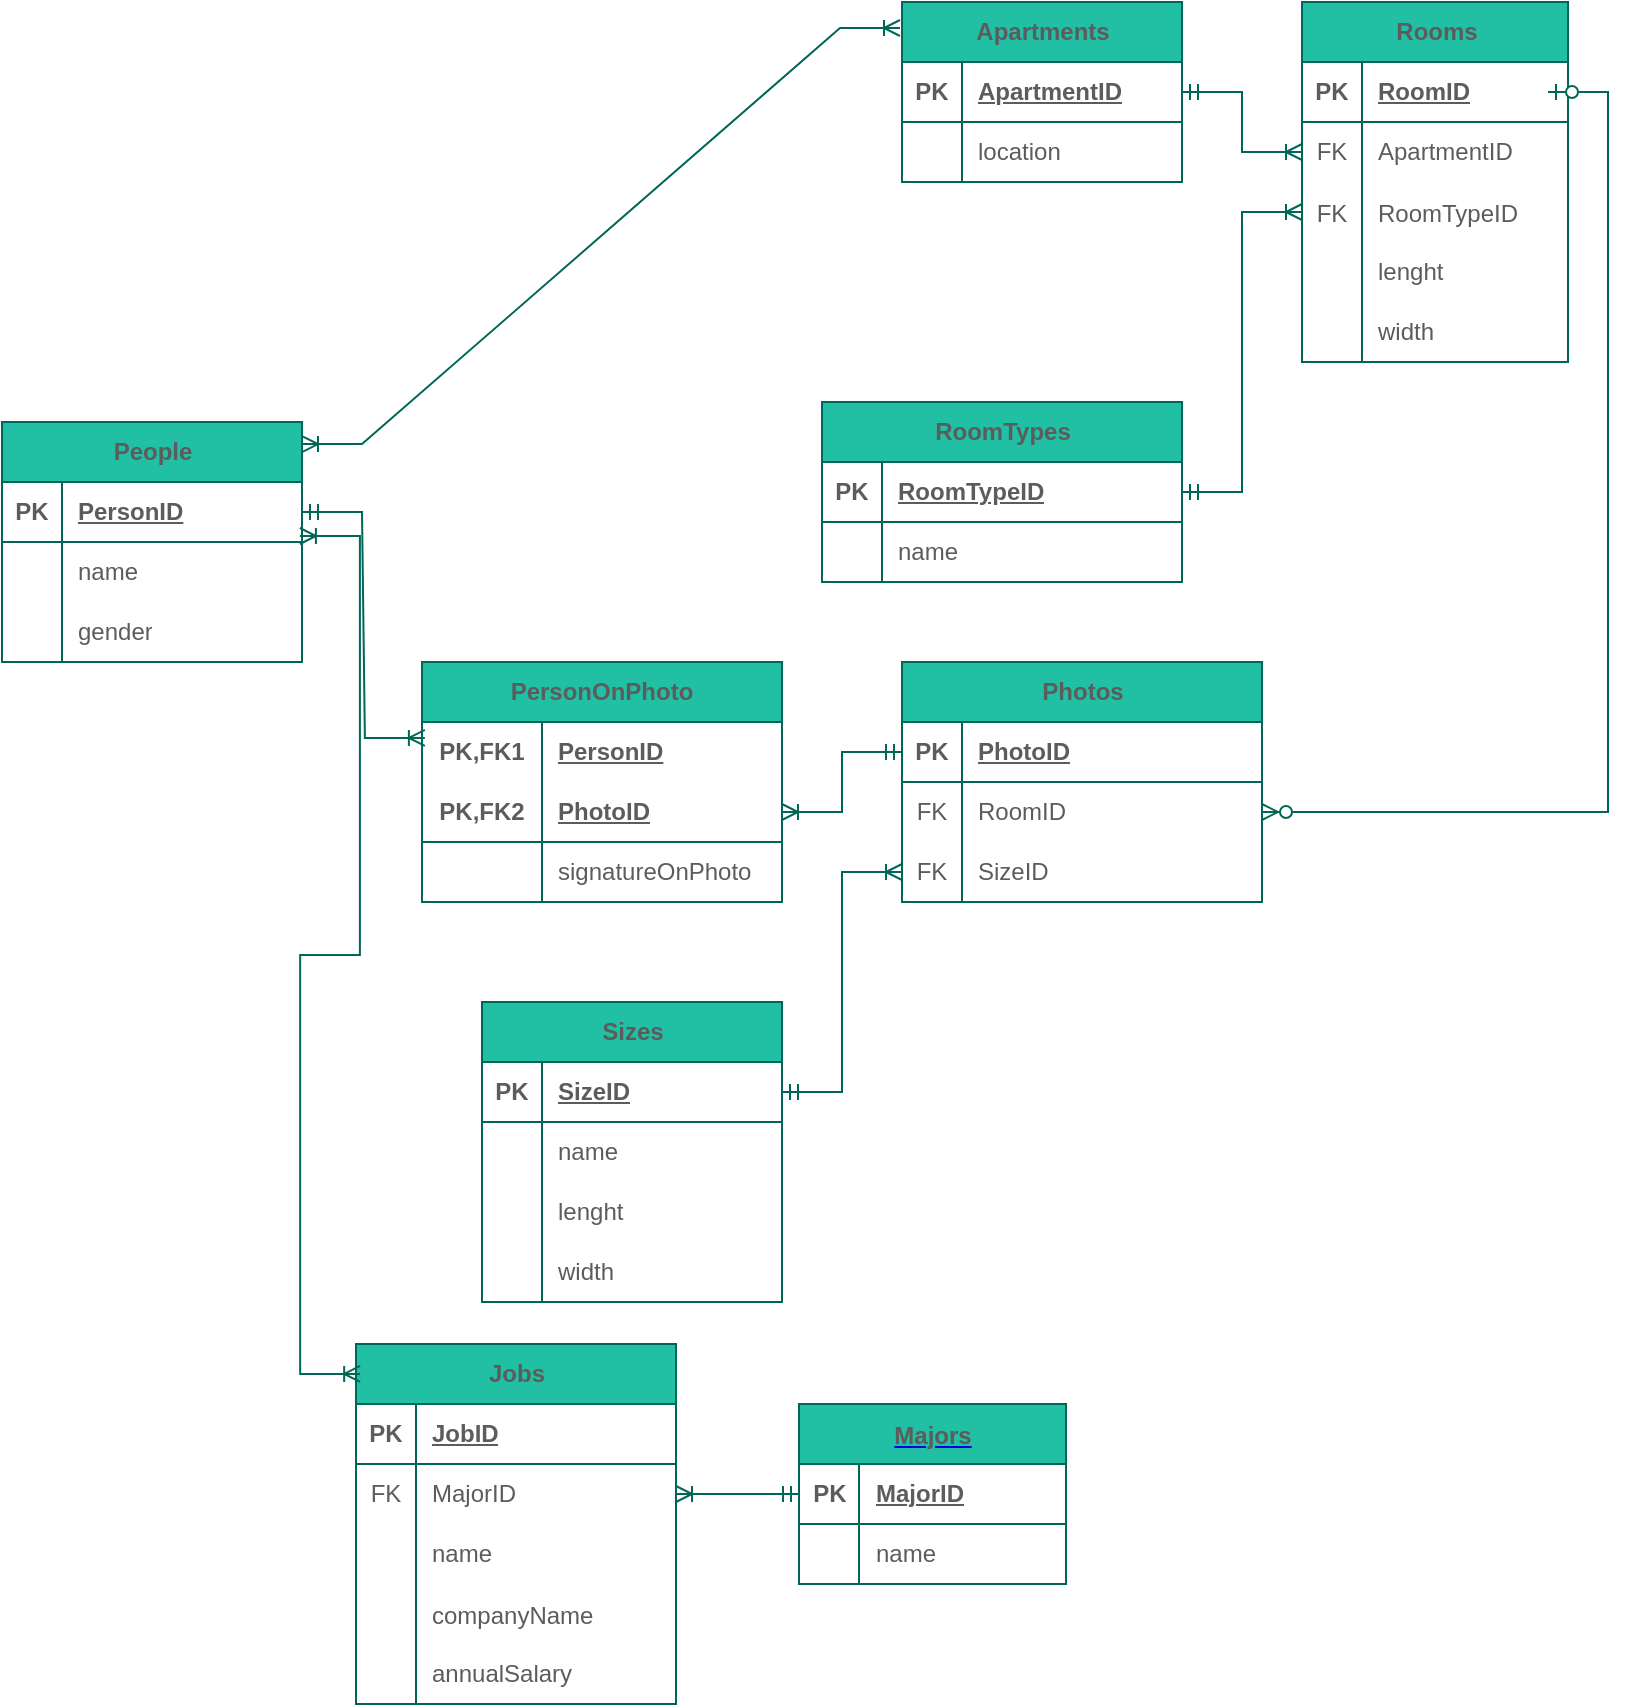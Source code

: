 <mxfile version="21.6.8" type="device">
  <diagram id="R2lEEEUBdFMjLlhIrx00" name="Page-1">
    <mxGraphModel dx="888" dy="674" grid="0" gridSize="10" guides="1" tooltips="1" connect="1" arrows="1" fold="1" page="1" pageScale="1" pageWidth="827" pageHeight="1169" background="#ffffff" math="0" shadow="0" extFonts="Permanent Marker^https://fonts.googleapis.com/css?family=Permanent+Marker">
      <root>
        <mxCell id="0" />
        <mxCell id="1" parent="0" />
        <mxCell id="IW0DUA3z3qg6i7uyiNPP-1" value="People" style="shape=table;startSize=30;container=1;collapsible=1;childLayout=tableLayout;fixedRows=1;rowLines=0;fontStyle=1;align=center;resizeLast=1;html=1;labelBackgroundColor=none;fillColor=#21C0A5;strokeColor=#006658;fontColor=#5C5C5C;" parent="1" vertex="1">
          <mxGeometry x="10" y="220" width="150" height="120" as="geometry" />
        </mxCell>
        <mxCell id="IW0DUA3z3qg6i7uyiNPP-2" value="" style="shape=tableRow;horizontal=0;startSize=0;swimlaneHead=0;swimlaneBody=0;fillColor=none;collapsible=0;dropTarget=0;points=[[0,0.5],[1,0.5]];portConstraint=eastwest;top=0;left=0;right=0;bottom=1;labelBackgroundColor=none;strokeColor=#006658;fontColor=#5C5C5C;" parent="IW0DUA3z3qg6i7uyiNPP-1" vertex="1">
          <mxGeometry y="30" width="150" height="30" as="geometry" />
        </mxCell>
        <mxCell id="IW0DUA3z3qg6i7uyiNPP-3" value="PK" style="shape=partialRectangle;connectable=0;fillColor=none;top=0;left=0;bottom=0;right=0;fontStyle=1;overflow=hidden;whiteSpace=wrap;html=1;labelBackgroundColor=none;strokeColor=#006658;fontColor=#5C5C5C;" parent="IW0DUA3z3qg6i7uyiNPP-2" vertex="1">
          <mxGeometry width="30" height="30" as="geometry">
            <mxRectangle width="30" height="30" as="alternateBounds" />
          </mxGeometry>
        </mxCell>
        <mxCell id="IW0DUA3z3qg6i7uyiNPP-4" value="PersonID" style="shape=partialRectangle;connectable=0;fillColor=none;top=0;left=0;bottom=0;right=0;align=left;spacingLeft=6;fontStyle=5;overflow=hidden;whiteSpace=wrap;html=1;labelBackgroundColor=none;strokeColor=#006658;fontColor=#5C5C5C;" parent="IW0DUA3z3qg6i7uyiNPP-2" vertex="1">
          <mxGeometry x="30" width="120" height="30" as="geometry">
            <mxRectangle width="120" height="30" as="alternateBounds" />
          </mxGeometry>
        </mxCell>
        <mxCell id="IW0DUA3z3qg6i7uyiNPP-5" value="" style="shape=tableRow;horizontal=0;startSize=0;swimlaneHead=0;swimlaneBody=0;fillColor=none;collapsible=0;dropTarget=0;points=[[0,0.5],[1,0.5]];portConstraint=eastwest;top=0;left=0;right=0;bottom=0;labelBackgroundColor=none;strokeColor=#006658;fontColor=#5C5C5C;" parent="IW0DUA3z3qg6i7uyiNPP-1" vertex="1">
          <mxGeometry y="60" width="150" height="30" as="geometry" />
        </mxCell>
        <mxCell id="IW0DUA3z3qg6i7uyiNPP-6" value="" style="shape=partialRectangle;connectable=0;fillColor=none;top=0;left=0;bottom=0;right=0;editable=1;overflow=hidden;whiteSpace=wrap;html=1;labelBackgroundColor=none;strokeColor=#006658;fontColor=#5C5C5C;" parent="IW0DUA3z3qg6i7uyiNPP-5" vertex="1">
          <mxGeometry width="30" height="30" as="geometry">
            <mxRectangle width="30" height="30" as="alternateBounds" />
          </mxGeometry>
        </mxCell>
        <mxCell id="IW0DUA3z3qg6i7uyiNPP-7" value="name" style="shape=partialRectangle;connectable=0;fillColor=none;top=0;left=0;bottom=0;right=0;align=left;spacingLeft=6;overflow=hidden;whiteSpace=wrap;html=1;labelBackgroundColor=none;strokeColor=#006658;fontColor=#5C5C5C;" parent="IW0DUA3z3qg6i7uyiNPP-5" vertex="1">
          <mxGeometry x="30" width="120" height="30" as="geometry">
            <mxRectangle width="120" height="30" as="alternateBounds" />
          </mxGeometry>
        </mxCell>
        <mxCell id="IW0DUA3z3qg6i7uyiNPP-8" value="" style="shape=tableRow;horizontal=0;startSize=0;swimlaneHead=0;swimlaneBody=0;fillColor=none;collapsible=0;dropTarget=0;points=[[0,0.5],[1,0.5]];portConstraint=eastwest;top=0;left=0;right=0;bottom=0;labelBackgroundColor=none;strokeColor=#006658;fontColor=#5C5C5C;" parent="IW0DUA3z3qg6i7uyiNPP-1" vertex="1">
          <mxGeometry y="90" width="150" height="30" as="geometry" />
        </mxCell>
        <mxCell id="IW0DUA3z3qg6i7uyiNPP-9" value="" style="shape=partialRectangle;connectable=0;fillColor=none;top=0;left=0;bottom=0;right=0;editable=1;overflow=hidden;whiteSpace=wrap;html=1;labelBackgroundColor=none;strokeColor=#006658;fontColor=#5C5C5C;" parent="IW0DUA3z3qg6i7uyiNPP-8" vertex="1">
          <mxGeometry width="30" height="30" as="geometry">
            <mxRectangle width="30" height="30" as="alternateBounds" />
          </mxGeometry>
        </mxCell>
        <mxCell id="IW0DUA3z3qg6i7uyiNPP-10" value="gender" style="shape=partialRectangle;connectable=0;fillColor=none;top=0;left=0;bottom=0;right=0;align=left;spacingLeft=6;overflow=hidden;whiteSpace=wrap;html=1;labelBackgroundColor=none;strokeColor=#006658;fontColor=#5C5C5C;" parent="IW0DUA3z3qg6i7uyiNPP-8" vertex="1">
          <mxGeometry x="30" width="120" height="30" as="geometry">
            <mxRectangle width="120" height="30" as="alternateBounds" />
          </mxGeometry>
        </mxCell>
        <mxCell id="IW0DUA3z3qg6i7uyiNPP-14" value="Apartments" style="shape=table;startSize=30;container=1;collapsible=1;childLayout=tableLayout;fixedRows=1;rowLines=0;fontStyle=1;align=center;resizeLast=1;html=1;labelBackgroundColor=none;fillColor=#21C0A5;strokeColor=#006658;fontColor=#5C5C5C;" parent="1" vertex="1">
          <mxGeometry x="460" y="10" width="140" height="90" as="geometry" />
        </mxCell>
        <mxCell id="IW0DUA3z3qg6i7uyiNPP-15" value="" style="shape=tableRow;horizontal=0;startSize=0;swimlaneHead=0;swimlaneBody=0;fillColor=none;collapsible=0;dropTarget=0;points=[[0,0.5],[1,0.5]];portConstraint=eastwest;top=0;left=0;right=0;bottom=1;labelBackgroundColor=none;strokeColor=#006658;fontColor=#5C5C5C;" parent="IW0DUA3z3qg6i7uyiNPP-14" vertex="1">
          <mxGeometry y="30" width="140" height="30" as="geometry" />
        </mxCell>
        <mxCell id="IW0DUA3z3qg6i7uyiNPP-16" value="PK" style="shape=partialRectangle;connectable=0;fillColor=none;top=0;left=0;bottom=0;right=0;fontStyle=1;overflow=hidden;whiteSpace=wrap;html=1;labelBackgroundColor=none;strokeColor=#006658;fontColor=#5C5C5C;" parent="IW0DUA3z3qg6i7uyiNPP-15" vertex="1">
          <mxGeometry width="30" height="30" as="geometry">
            <mxRectangle width="30" height="30" as="alternateBounds" />
          </mxGeometry>
        </mxCell>
        <mxCell id="IW0DUA3z3qg6i7uyiNPP-17" value="ApartmentID" style="shape=partialRectangle;connectable=0;fillColor=none;top=0;left=0;bottom=0;right=0;align=left;spacingLeft=6;fontStyle=5;overflow=hidden;whiteSpace=wrap;html=1;labelBackgroundColor=none;strokeColor=#006658;fontColor=#5C5C5C;" parent="IW0DUA3z3qg6i7uyiNPP-15" vertex="1">
          <mxGeometry x="30" width="110" height="30" as="geometry">
            <mxRectangle width="110" height="30" as="alternateBounds" />
          </mxGeometry>
        </mxCell>
        <mxCell id="IW0DUA3z3qg6i7uyiNPP-18" value="" style="shape=tableRow;horizontal=0;startSize=0;swimlaneHead=0;swimlaneBody=0;fillColor=none;collapsible=0;dropTarget=0;points=[[0,0.5],[1,0.5]];portConstraint=eastwest;top=0;left=0;right=0;bottom=0;labelBackgroundColor=none;strokeColor=#006658;fontColor=#5C5C5C;" parent="IW0DUA3z3qg6i7uyiNPP-14" vertex="1">
          <mxGeometry y="60" width="140" height="30" as="geometry" />
        </mxCell>
        <mxCell id="IW0DUA3z3qg6i7uyiNPP-19" value="" style="shape=partialRectangle;connectable=0;fillColor=none;top=0;left=0;bottom=0;right=0;editable=1;overflow=hidden;whiteSpace=wrap;html=1;labelBackgroundColor=none;strokeColor=#006658;fontColor=#5C5C5C;" parent="IW0DUA3z3qg6i7uyiNPP-18" vertex="1">
          <mxGeometry width="30" height="30" as="geometry">
            <mxRectangle width="30" height="30" as="alternateBounds" />
          </mxGeometry>
        </mxCell>
        <mxCell id="IW0DUA3z3qg6i7uyiNPP-20" value="location" style="shape=partialRectangle;connectable=0;fillColor=none;top=0;left=0;bottom=0;right=0;align=left;spacingLeft=6;overflow=hidden;whiteSpace=wrap;html=1;labelBackgroundColor=none;strokeColor=#006658;fontColor=#5C5C5C;" parent="IW0DUA3z3qg6i7uyiNPP-18" vertex="1">
          <mxGeometry x="30" width="110" height="30" as="geometry">
            <mxRectangle width="110" height="30" as="alternateBounds" />
          </mxGeometry>
        </mxCell>
        <mxCell id="IW0DUA3z3qg6i7uyiNPP-27" value="Rooms" style="shape=table;startSize=30;container=1;collapsible=1;childLayout=tableLayout;fixedRows=1;rowLines=0;fontStyle=1;align=center;resizeLast=1;html=1;labelBackgroundColor=none;fillColor=#21C0A5;strokeColor=#006658;fontColor=#5C5C5C;" parent="1" vertex="1">
          <mxGeometry x="660" y="10" width="133" height="180" as="geometry" />
        </mxCell>
        <mxCell id="IW0DUA3z3qg6i7uyiNPP-28" value="" style="shape=tableRow;horizontal=0;startSize=0;swimlaneHead=0;swimlaneBody=0;fillColor=none;collapsible=0;dropTarget=0;points=[[0,0.5],[1,0.5]];portConstraint=eastwest;top=0;left=0;right=0;bottom=1;labelBackgroundColor=none;strokeColor=#006658;fontColor=#5C5C5C;" parent="IW0DUA3z3qg6i7uyiNPP-27" vertex="1">
          <mxGeometry y="30" width="133" height="30" as="geometry" />
        </mxCell>
        <mxCell id="IW0DUA3z3qg6i7uyiNPP-29" value="PK" style="shape=partialRectangle;connectable=0;fillColor=none;top=0;left=0;bottom=0;right=0;fontStyle=1;overflow=hidden;whiteSpace=wrap;html=1;labelBackgroundColor=none;strokeColor=#006658;fontColor=#5C5C5C;" parent="IW0DUA3z3qg6i7uyiNPP-28" vertex="1">
          <mxGeometry width="30" height="30" as="geometry">
            <mxRectangle width="30" height="30" as="alternateBounds" />
          </mxGeometry>
        </mxCell>
        <mxCell id="IW0DUA3z3qg6i7uyiNPP-30" value="RoomID" style="shape=partialRectangle;connectable=0;fillColor=none;top=0;left=0;bottom=0;right=0;align=left;spacingLeft=6;fontStyle=5;overflow=hidden;whiteSpace=wrap;html=1;labelBackgroundColor=none;strokeColor=#006658;fontColor=#5C5C5C;" parent="IW0DUA3z3qg6i7uyiNPP-28" vertex="1">
          <mxGeometry x="30" width="103" height="30" as="geometry">
            <mxRectangle width="103" height="30" as="alternateBounds" />
          </mxGeometry>
        </mxCell>
        <mxCell id="IW0DUA3z3qg6i7uyiNPP-31" value="" style="shape=tableRow;horizontal=0;startSize=0;swimlaneHead=0;swimlaneBody=0;fillColor=none;collapsible=0;dropTarget=0;points=[[0,0.5],[1,0.5]];portConstraint=eastwest;top=0;left=0;right=0;bottom=0;labelBackgroundColor=none;strokeColor=#006658;fontColor=#5C5C5C;" parent="IW0DUA3z3qg6i7uyiNPP-27" vertex="1">
          <mxGeometry y="60" width="133" height="30" as="geometry" />
        </mxCell>
        <mxCell id="IW0DUA3z3qg6i7uyiNPP-32" value="FK" style="shape=partialRectangle;connectable=0;fillColor=none;top=0;left=0;bottom=0;right=0;editable=1;overflow=hidden;whiteSpace=wrap;html=1;labelBackgroundColor=none;strokeColor=#006658;fontColor=#5C5C5C;" parent="IW0DUA3z3qg6i7uyiNPP-31" vertex="1">
          <mxGeometry width="30" height="30" as="geometry">
            <mxRectangle width="30" height="30" as="alternateBounds" />
          </mxGeometry>
        </mxCell>
        <mxCell id="IW0DUA3z3qg6i7uyiNPP-33" value="ApartmentID" style="shape=partialRectangle;connectable=0;fillColor=none;top=0;left=0;bottom=0;right=0;align=left;spacingLeft=6;overflow=hidden;whiteSpace=wrap;html=1;labelBackgroundColor=none;strokeColor=#006658;fontColor=#5C5C5C;" parent="IW0DUA3z3qg6i7uyiNPP-31" vertex="1">
          <mxGeometry x="30" width="103" height="30" as="geometry">
            <mxRectangle width="103" height="30" as="alternateBounds" />
          </mxGeometry>
        </mxCell>
        <mxCell id="9gf9qeR7xPNd0A9WWxp8-63" value="" style="shape=tableRow;horizontal=0;startSize=0;swimlaneHead=0;swimlaneBody=0;fillColor=none;collapsible=0;dropTarget=0;points=[[0,0.5],[1,0.5]];portConstraint=eastwest;top=0;left=0;right=0;bottom=0;labelBackgroundColor=none;strokeColor=#006658;fontColor=#5C5C5C;" parent="IW0DUA3z3qg6i7uyiNPP-27" vertex="1">
          <mxGeometry y="90" width="133" height="30" as="geometry" />
        </mxCell>
        <mxCell id="9gf9qeR7xPNd0A9WWxp8-64" value="FK" style="shape=partialRectangle;connectable=0;fillColor=none;top=0;left=0;bottom=0;right=0;editable=1;overflow=hidden;labelBackgroundColor=none;strokeColor=#006658;fontColor=#5C5C5C;" parent="9gf9qeR7xPNd0A9WWxp8-63" vertex="1">
          <mxGeometry width="30" height="30" as="geometry">
            <mxRectangle width="30" height="30" as="alternateBounds" />
          </mxGeometry>
        </mxCell>
        <mxCell id="9gf9qeR7xPNd0A9WWxp8-65" value="RoomTypeID" style="shape=partialRectangle;connectable=0;fillColor=none;top=0;left=0;bottom=0;right=0;align=left;spacingLeft=6;overflow=hidden;labelBackgroundColor=none;strokeColor=#006658;fontColor=#5C5C5C;" parent="9gf9qeR7xPNd0A9WWxp8-63" vertex="1">
          <mxGeometry x="30" width="103" height="30" as="geometry">
            <mxRectangle width="103" height="30" as="alternateBounds" />
          </mxGeometry>
        </mxCell>
        <mxCell id="IW0DUA3z3qg6i7uyiNPP-34" value="" style="shape=tableRow;horizontal=0;startSize=0;swimlaneHead=0;swimlaneBody=0;fillColor=none;collapsible=0;dropTarget=0;points=[[0,0.5],[1,0.5]];portConstraint=eastwest;top=0;left=0;right=0;bottom=0;labelBackgroundColor=none;strokeColor=#006658;fontColor=#5C5C5C;" parent="IW0DUA3z3qg6i7uyiNPP-27" vertex="1">
          <mxGeometry y="120" width="133" height="30" as="geometry" />
        </mxCell>
        <mxCell id="IW0DUA3z3qg6i7uyiNPP-35" value="" style="shape=partialRectangle;connectable=0;fillColor=none;top=0;left=0;bottom=0;right=0;editable=1;overflow=hidden;whiteSpace=wrap;html=1;labelBackgroundColor=none;strokeColor=#006658;fontColor=#5C5C5C;" parent="IW0DUA3z3qg6i7uyiNPP-34" vertex="1">
          <mxGeometry width="30" height="30" as="geometry">
            <mxRectangle width="30" height="30" as="alternateBounds" />
          </mxGeometry>
        </mxCell>
        <mxCell id="IW0DUA3z3qg6i7uyiNPP-36" value="lenght" style="shape=partialRectangle;connectable=0;fillColor=none;top=0;left=0;bottom=0;right=0;align=left;spacingLeft=6;overflow=hidden;whiteSpace=wrap;html=1;labelBackgroundColor=none;strokeColor=#006658;fontColor=#5C5C5C;" parent="IW0DUA3z3qg6i7uyiNPP-34" vertex="1">
          <mxGeometry x="30" width="103" height="30" as="geometry">
            <mxRectangle width="103" height="30" as="alternateBounds" />
          </mxGeometry>
        </mxCell>
        <mxCell id="IW0DUA3z3qg6i7uyiNPP-37" value="" style="shape=tableRow;horizontal=0;startSize=0;swimlaneHead=0;swimlaneBody=0;fillColor=none;collapsible=0;dropTarget=0;points=[[0,0.5],[1,0.5]];portConstraint=eastwest;top=0;left=0;right=0;bottom=0;labelBackgroundColor=none;strokeColor=#006658;fontColor=#5C5C5C;" parent="IW0DUA3z3qg6i7uyiNPP-27" vertex="1">
          <mxGeometry y="150" width="133" height="30" as="geometry" />
        </mxCell>
        <mxCell id="IW0DUA3z3qg6i7uyiNPP-38" value="" style="shape=partialRectangle;connectable=0;fillColor=none;top=0;left=0;bottom=0;right=0;editable=1;overflow=hidden;whiteSpace=wrap;html=1;labelBackgroundColor=none;strokeColor=#006658;fontColor=#5C5C5C;" parent="IW0DUA3z3qg6i7uyiNPP-37" vertex="1">
          <mxGeometry width="30" height="30" as="geometry">
            <mxRectangle width="30" height="30" as="alternateBounds" />
          </mxGeometry>
        </mxCell>
        <mxCell id="IW0DUA3z3qg6i7uyiNPP-39" value="width" style="shape=partialRectangle;connectable=0;fillColor=none;top=0;left=0;bottom=0;right=0;align=left;spacingLeft=6;overflow=hidden;whiteSpace=wrap;html=1;labelBackgroundColor=none;strokeColor=#006658;fontColor=#5C5C5C;" parent="IW0DUA3z3qg6i7uyiNPP-37" vertex="1">
          <mxGeometry x="30" width="103" height="30" as="geometry">
            <mxRectangle width="103" height="30" as="alternateBounds" />
          </mxGeometry>
        </mxCell>
        <mxCell id="IW0DUA3z3qg6i7uyiNPP-40" value="Photos" style="shape=table;startSize=30;container=1;collapsible=1;childLayout=tableLayout;fixedRows=1;rowLines=0;fontStyle=1;align=center;resizeLast=1;html=1;labelBackgroundColor=none;fillColor=#21C0A5;strokeColor=#006658;fontColor=#5C5C5C;" parent="1" vertex="1">
          <mxGeometry x="460" y="340" width="180" height="120" as="geometry" />
        </mxCell>
        <mxCell id="IW0DUA3z3qg6i7uyiNPP-41" value="" style="shape=tableRow;horizontal=0;startSize=0;swimlaneHead=0;swimlaneBody=0;fillColor=none;collapsible=0;dropTarget=0;points=[[0,0.5],[1,0.5]];portConstraint=eastwest;top=0;left=0;right=0;bottom=1;labelBackgroundColor=none;strokeColor=#006658;fontColor=#5C5C5C;" parent="IW0DUA3z3qg6i7uyiNPP-40" vertex="1">
          <mxGeometry y="30" width="180" height="30" as="geometry" />
        </mxCell>
        <mxCell id="IW0DUA3z3qg6i7uyiNPP-42" value="PK" style="shape=partialRectangle;connectable=0;fillColor=none;top=0;left=0;bottom=0;right=0;fontStyle=1;overflow=hidden;whiteSpace=wrap;html=1;labelBackgroundColor=none;strokeColor=#006658;fontColor=#5C5C5C;" parent="IW0DUA3z3qg6i7uyiNPP-41" vertex="1">
          <mxGeometry width="30" height="30" as="geometry">
            <mxRectangle width="30" height="30" as="alternateBounds" />
          </mxGeometry>
        </mxCell>
        <mxCell id="IW0DUA3z3qg6i7uyiNPP-43" value="PhotoID" style="shape=partialRectangle;connectable=0;fillColor=none;top=0;left=0;bottom=0;right=0;align=left;spacingLeft=6;fontStyle=5;overflow=hidden;whiteSpace=wrap;html=1;labelBackgroundColor=none;strokeColor=#006658;fontColor=#5C5C5C;" parent="IW0DUA3z3qg6i7uyiNPP-41" vertex="1">
          <mxGeometry x="30" width="150" height="30" as="geometry">
            <mxRectangle width="150" height="30" as="alternateBounds" />
          </mxGeometry>
        </mxCell>
        <mxCell id="IW0DUA3z3qg6i7uyiNPP-44" value="" style="shape=tableRow;horizontal=0;startSize=0;swimlaneHead=0;swimlaneBody=0;fillColor=none;collapsible=0;dropTarget=0;points=[[0,0.5],[1,0.5]];portConstraint=eastwest;top=0;left=0;right=0;bottom=0;labelBackgroundColor=none;strokeColor=#006658;fontColor=#5C5C5C;" parent="IW0DUA3z3qg6i7uyiNPP-40" vertex="1">
          <mxGeometry y="60" width="180" height="30" as="geometry" />
        </mxCell>
        <mxCell id="IW0DUA3z3qg6i7uyiNPP-45" value="FK" style="shape=partialRectangle;connectable=0;fillColor=none;top=0;left=0;bottom=0;right=0;editable=1;overflow=hidden;whiteSpace=wrap;html=1;labelBackgroundColor=none;strokeColor=#006658;fontColor=#5C5C5C;" parent="IW0DUA3z3qg6i7uyiNPP-44" vertex="1">
          <mxGeometry width="30" height="30" as="geometry">
            <mxRectangle width="30" height="30" as="alternateBounds" />
          </mxGeometry>
        </mxCell>
        <mxCell id="IW0DUA3z3qg6i7uyiNPP-46" value="RoomID" style="shape=partialRectangle;connectable=0;fillColor=none;top=0;left=0;bottom=0;right=0;align=left;spacingLeft=6;overflow=hidden;whiteSpace=wrap;html=1;labelBackgroundColor=none;strokeColor=#006658;fontColor=#5C5C5C;" parent="IW0DUA3z3qg6i7uyiNPP-44" vertex="1">
          <mxGeometry x="30" width="150" height="30" as="geometry">
            <mxRectangle width="150" height="30" as="alternateBounds" />
          </mxGeometry>
        </mxCell>
        <mxCell id="IW0DUA3z3qg6i7uyiNPP-47" value="" style="shape=tableRow;horizontal=0;startSize=0;swimlaneHead=0;swimlaneBody=0;fillColor=none;collapsible=0;dropTarget=0;points=[[0,0.5],[1,0.5]];portConstraint=eastwest;top=0;left=0;right=0;bottom=0;labelBackgroundColor=none;strokeColor=#006658;fontColor=#5C5C5C;" parent="IW0DUA3z3qg6i7uyiNPP-40" vertex="1">
          <mxGeometry y="90" width="180" height="30" as="geometry" />
        </mxCell>
        <mxCell id="IW0DUA3z3qg6i7uyiNPP-48" value="FK" style="shape=partialRectangle;connectable=0;fillColor=none;top=0;left=0;bottom=0;right=0;editable=1;overflow=hidden;whiteSpace=wrap;html=1;labelBackgroundColor=none;strokeColor=#006658;fontColor=#5C5C5C;" parent="IW0DUA3z3qg6i7uyiNPP-47" vertex="1">
          <mxGeometry width="30" height="30" as="geometry">
            <mxRectangle width="30" height="30" as="alternateBounds" />
          </mxGeometry>
        </mxCell>
        <mxCell id="IW0DUA3z3qg6i7uyiNPP-49" value="SizeID" style="shape=partialRectangle;connectable=0;fillColor=none;top=0;left=0;bottom=0;right=0;align=left;spacingLeft=6;overflow=hidden;whiteSpace=wrap;html=1;labelBackgroundColor=none;strokeColor=#006658;fontColor=#5C5C5C;" parent="IW0DUA3z3qg6i7uyiNPP-47" vertex="1">
          <mxGeometry x="30" width="150" height="30" as="geometry">
            <mxRectangle width="150" height="30" as="alternateBounds" />
          </mxGeometry>
        </mxCell>
        <mxCell id="IW0DUA3z3qg6i7uyiNPP-53" value="Jobs" style="shape=table;startSize=30;container=1;collapsible=1;childLayout=tableLayout;fixedRows=1;rowLines=0;fontStyle=1;align=center;resizeLast=1;html=1;labelBackgroundColor=none;fillColor=#21C0A5;strokeColor=#006658;fontColor=#5C5C5C;" parent="1" vertex="1">
          <mxGeometry x="187" y="681" width="160" height="180" as="geometry" />
        </mxCell>
        <mxCell id="IW0DUA3z3qg6i7uyiNPP-54" value="" style="shape=tableRow;horizontal=0;startSize=0;swimlaneHead=0;swimlaneBody=0;fillColor=none;collapsible=0;dropTarget=0;points=[[0,0.5],[1,0.5]];portConstraint=eastwest;top=0;left=0;right=0;bottom=1;labelBackgroundColor=none;strokeColor=#006658;fontColor=#5C5C5C;" parent="IW0DUA3z3qg6i7uyiNPP-53" vertex="1">
          <mxGeometry y="30" width="160" height="30" as="geometry" />
        </mxCell>
        <mxCell id="IW0DUA3z3qg6i7uyiNPP-55" value="PK" style="shape=partialRectangle;connectable=0;fillColor=none;top=0;left=0;bottom=0;right=0;fontStyle=1;overflow=hidden;whiteSpace=wrap;html=1;labelBackgroundColor=none;strokeColor=#006658;fontColor=#5C5C5C;" parent="IW0DUA3z3qg6i7uyiNPP-54" vertex="1">
          <mxGeometry width="30" height="30" as="geometry">
            <mxRectangle width="30" height="30" as="alternateBounds" />
          </mxGeometry>
        </mxCell>
        <mxCell id="IW0DUA3z3qg6i7uyiNPP-56" value="JobID" style="shape=partialRectangle;connectable=0;fillColor=none;top=0;left=0;bottom=0;right=0;align=left;spacingLeft=6;fontStyle=5;overflow=hidden;whiteSpace=wrap;html=1;labelBackgroundColor=none;strokeColor=#006658;fontColor=#5C5C5C;" parent="IW0DUA3z3qg6i7uyiNPP-54" vertex="1">
          <mxGeometry x="30" width="130" height="30" as="geometry">
            <mxRectangle width="130" height="30" as="alternateBounds" />
          </mxGeometry>
        </mxCell>
        <mxCell id="IW0DUA3z3qg6i7uyiNPP-63" value="" style="shape=tableRow;horizontal=0;startSize=0;swimlaneHead=0;swimlaneBody=0;fillColor=none;collapsible=0;dropTarget=0;points=[[0,0.5],[1,0.5]];portConstraint=eastwest;top=0;left=0;right=0;bottom=0;labelBackgroundColor=none;strokeColor=#006658;fontColor=#5C5C5C;" parent="IW0DUA3z3qg6i7uyiNPP-53" vertex="1">
          <mxGeometry y="60" width="160" height="30" as="geometry" />
        </mxCell>
        <mxCell id="IW0DUA3z3qg6i7uyiNPP-64" value="FK" style="shape=partialRectangle;connectable=0;fillColor=none;top=0;left=0;bottom=0;right=0;editable=1;overflow=hidden;whiteSpace=wrap;html=1;labelBackgroundColor=none;strokeColor=#006658;fontColor=#5C5C5C;" parent="IW0DUA3z3qg6i7uyiNPP-63" vertex="1">
          <mxGeometry width="30" height="30" as="geometry">
            <mxRectangle width="30" height="30" as="alternateBounds" />
          </mxGeometry>
        </mxCell>
        <mxCell id="IW0DUA3z3qg6i7uyiNPP-65" value="MajorID" style="shape=partialRectangle;connectable=0;fillColor=none;top=0;left=0;bottom=0;right=0;align=left;spacingLeft=6;overflow=hidden;whiteSpace=wrap;html=1;labelBackgroundColor=none;strokeColor=#006658;fontColor=#5C5C5C;" parent="IW0DUA3z3qg6i7uyiNPP-63" vertex="1">
          <mxGeometry x="30" width="130" height="30" as="geometry">
            <mxRectangle width="130" height="30" as="alternateBounds" />
          </mxGeometry>
        </mxCell>
        <mxCell id="IW0DUA3z3qg6i7uyiNPP-57" value="" style="shape=tableRow;horizontal=0;startSize=0;swimlaneHead=0;swimlaneBody=0;fillColor=none;collapsible=0;dropTarget=0;points=[[0,0.5],[1,0.5]];portConstraint=eastwest;top=0;left=0;right=0;bottom=0;labelBackgroundColor=none;strokeColor=#006658;fontColor=#5C5C5C;" parent="IW0DUA3z3qg6i7uyiNPP-53" vertex="1">
          <mxGeometry y="90" width="160" height="30" as="geometry" />
        </mxCell>
        <mxCell id="IW0DUA3z3qg6i7uyiNPP-58" value="" style="shape=partialRectangle;connectable=0;fillColor=none;top=0;left=0;bottom=0;right=0;editable=1;overflow=hidden;whiteSpace=wrap;html=1;labelBackgroundColor=none;strokeColor=#006658;fontColor=#5C5C5C;" parent="IW0DUA3z3qg6i7uyiNPP-57" vertex="1">
          <mxGeometry width="30" height="30" as="geometry">
            <mxRectangle width="30" height="30" as="alternateBounds" />
          </mxGeometry>
        </mxCell>
        <mxCell id="IW0DUA3z3qg6i7uyiNPP-59" value="name" style="shape=partialRectangle;connectable=0;fillColor=none;top=0;left=0;bottom=0;right=0;align=left;spacingLeft=6;overflow=hidden;whiteSpace=wrap;html=1;labelBackgroundColor=none;strokeColor=#006658;fontColor=#5C5C5C;" parent="IW0DUA3z3qg6i7uyiNPP-57" vertex="1">
          <mxGeometry x="30" width="130" height="30" as="geometry">
            <mxRectangle width="130" height="30" as="alternateBounds" />
          </mxGeometry>
        </mxCell>
        <mxCell id="9gf9qeR7xPNd0A9WWxp8-83" value="" style="shape=tableRow;horizontal=0;startSize=0;swimlaneHead=0;swimlaneBody=0;fillColor=none;collapsible=0;dropTarget=0;points=[[0,0.5],[1,0.5]];portConstraint=eastwest;top=0;left=0;right=0;bottom=0;labelBackgroundColor=none;strokeColor=#006658;fontColor=#5C5C5C;" parent="IW0DUA3z3qg6i7uyiNPP-53" vertex="1">
          <mxGeometry y="120" width="160" height="30" as="geometry" />
        </mxCell>
        <mxCell id="9gf9qeR7xPNd0A9WWxp8-84" value="" style="shape=partialRectangle;connectable=0;fillColor=none;top=0;left=0;bottom=0;right=0;editable=1;overflow=hidden;labelBackgroundColor=none;strokeColor=#006658;fontColor=#5C5C5C;" parent="9gf9qeR7xPNd0A9WWxp8-83" vertex="1">
          <mxGeometry width="30" height="30" as="geometry">
            <mxRectangle width="30" height="30" as="alternateBounds" />
          </mxGeometry>
        </mxCell>
        <mxCell id="9gf9qeR7xPNd0A9WWxp8-85" value="companyName" style="shape=partialRectangle;connectable=0;fillColor=none;top=0;left=0;bottom=0;right=0;align=left;spacingLeft=6;overflow=hidden;labelBackgroundColor=none;strokeColor=#006658;fontColor=#5C5C5C;" parent="9gf9qeR7xPNd0A9WWxp8-83" vertex="1">
          <mxGeometry x="30" width="130" height="30" as="geometry">
            <mxRectangle width="130" height="30" as="alternateBounds" />
          </mxGeometry>
        </mxCell>
        <mxCell id="IW0DUA3z3qg6i7uyiNPP-60" value="" style="shape=tableRow;horizontal=0;startSize=0;swimlaneHead=0;swimlaneBody=0;fillColor=none;collapsible=0;dropTarget=0;points=[[0,0.5],[1,0.5]];portConstraint=eastwest;top=0;left=0;right=0;bottom=0;labelBackgroundColor=none;strokeColor=#006658;fontColor=#5C5C5C;" parent="IW0DUA3z3qg6i7uyiNPP-53" vertex="1">
          <mxGeometry y="150" width="160" height="30" as="geometry" />
        </mxCell>
        <mxCell id="IW0DUA3z3qg6i7uyiNPP-61" value="" style="shape=partialRectangle;connectable=0;fillColor=none;top=0;left=0;bottom=0;right=0;editable=1;overflow=hidden;whiteSpace=wrap;html=1;labelBackgroundColor=none;strokeColor=#006658;fontColor=#5C5C5C;" parent="IW0DUA3z3qg6i7uyiNPP-60" vertex="1">
          <mxGeometry width="30" height="30" as="geometry">
            <mxRectangle width="30" height="30" as="alternateBounds" />
          </mxGeometry>
        </mxCell>
        <mxCell id="IW0DUA3z3qg6i7uyiNPP-62" value="annualSalary" style="shape=partialRectangle;connectable=0;fillColor=none;top=0;left=0;bottom=0;right=0;align=left;spacingLeft=6;overflow=hidden;whiteSpace=wrap;html=1;labelBackgroundColor=none;strokeColor=#006658;fontColor=#5C5C5C;" parent="IW0DUA3z3qg6i7uyiNPP-60" vertex="1">
          <mxGeometry x="30" width="130" height="30" as="geometry">
            <mxRectangle width="130" height="30" as="alternateBounds" />
          </mxGeometry>
        </mxCell>
        <mxCell id="IW0DUA3z3qg6i7uyiNPP-66" value="&lt;a style=&quot;border: 0px solid; --tw-border-spacing-x: 0; --tw-border-spacing-y: 0; --tw-translate-x: 0; --tw-translate-y: 0; --tw-rotate: 0; --tw-skew-x: 0; --tw-skew-y: 0; --tw-scale-x: 1; --tw-scale-y: 1; --tw-pan-x: ; --tw-pan-y: ; --tw-pinch-zoom: ; --tw-scroll-snap-strictness: proximity; --tw-gradient-from-position: ; --tw-gradient-via-position: ; --tw-gradient-to-position: ; --tw-ordinal: ; --tw-slashed-zero: ; --tw-numeric-figure: ; --tw-numeric-spacing: ; --tw-numeric-fraction: ; --tw-ring-inset: ; --tw-ring-offset-width: 0px; --tw-ring-offset-color: #fff; --tw-ring-color: rgba(0,125,178,0.5); --tw-ring-offset-shadow: 0 0 #0000; --tw-ring-shadow: 0 0 #0000; --tw-shadow: 0 0 #0000; --tw-shadow-colored: 0 0 #0000; --tw-blur: ; --tw-brightness: ; --tw-contrast: ; --tw-grayscale: ; --tw-hue-rotate: ; --tw-invert: ; --tw-saturate: ; --tw-sepia: ; --tw-drop-shadow: ; --tw-backdrop-blur: ; --tw-backdrop-brightness: ; --tw-backdrop-contrast: ; --tw-backdrop-grayscale: ; --tw-backdrop-hue-rotate: ; --tw-backdrop-invert: ; --tw-backdrop-opacity: ; --tw-backdrop-saturate: ; --tw-backdrop-sepia: ; box-sizing: border-box; cursor: pointer; transition: all 0.3s ease 0s; line-height: 24px; text-align: left;&quot; class=&quot;dictLink featured&quot; id=&quot;dictEntry10006265410&quot;&gt;&lt;font color=&quot;#5c5c5c&quot; style=&quot;font-size: 12px;&quot;&gt;&lt;b style=&quot;&quot;&gt;Majors&lt;/b&gt;&lt;/font&gt;&lt;/a&gt;" style="shape=table;startSize=30;container=1;collapsible=1;childLayout=tableLayout;fixedRows=1;rowLines=0;fontStyle=1;align=center;resizeLast=1;html=1;labelBackgroundColor=none;fillColor=#21C0A5;strokeColor=#006658;fontColor=#5C5C5C;" parent="1" vertex="1">
          <mxGeometry x="408.5" y="711" width="133.5" height="90" as="geometry" />
        </mxCell>
        <mxCell id="IW0DUA3z3qg6i7uyiNPP-67" value="" style="shape=tableRow;horizontal=0;startSize=0;swimlaneHead=0;swimlaneBody=0;fillColor=none;collapsible=0;dropTarget=0;points=[[0,0.5],[1,0.5]];portConstraint=eastwest;top=0;left=0;right=0;bottom=1;labelBackgroundColor=none;strokeColor=#006658;fontColor=#5C5C5C;" parent="IW0DUA3z3qg6i7uyiNPP-66" vertex="1">
          <mxGeometry y="30" width="133.5" height="30" as="geometry" />
        </mxCell>
        <mxCell id="IW0DUA3z3qg6i7uyiNPP-68" value="PK" style="shape=partialRectangle;connectable=0;fillColor=none;top=0;left=0;bottom=0;right=0;fontStyle=1;overflow=hidden;whiteSpace=wrap;html=1;labelBackgroundColor=none;strokeColor=#006658;fontColor=#5C5C5C;" parent="IW0DUA3z3qg6i7uyiNPP-67" vertex="1">
          <mxGeometry width="30" height="30" as="geometry">
            <mxRectangle width="30" height="30" as="alternateBounds" />
          </mxGeometry>
        </mxCell>
        <mxCell id="IW0DUA3z3qg6i7uyiNPP-69" value="MajorID" style="shape=partialRectangle;connectable=0;fillColor=none;top=0;left=0;bottom=0;right=0;align=left;spacingLeft=6;fontStyle=5;overflow=hidden;whiteSpace=wrap;html=1;labelBackgroundColor=none;strokeColor=#006658;fontColor=#5C5C5C;" parent="IW0DUA3z3qg6i7uyiNPP-67" vertex="1">
          <mxGeometry x="30" width="103.5" height="30" as="geometry">
            <mxRectangle width="103.5" height="30" as="alternateBounds" />
          </mxGeometry>
        </mxCell>
        <mxCell id="IW0DUA3z3qg6i7uyiNPP-70" value="" style="shape=tableRow;horizontal=0;startSize=0;swimlaneHead=0;swimlaneBody=0;fillColor=none;collapsible=0;dropTarget=0;points=[[0,0.5],[1,0.5]];portConstraint=eastwest;top=0;left=0;right=0;bottom=0;labelBackgroundColor=none;strokeColor=#006658;fontColor=#5C5C5C;" parent="IW0DUA3z3qg6i7uyiNPP-66" vertex="1">
          <mxGeometry y="60" width="133.5" height="30" as="geometry" />
        </mxCell>
        <mxCell id="IW0DUA3z3qg6i7uyiNPP-71" value="" style="shape=partialRectangle;connectable=0;fillColor=none;top=0;left=0;bottom=0;right=0;editable=1;overflow=hidden;whiteSpace=wrap;html=1;labelBackgroundColor=none;strokeColor=#006658;fontColor=#5C5C5C;" parent="IW0DUA3z3qg6i7uyiNPP-70" vertex="1">
          <mxGeometry width="30" height="30" as="geometry">
            <mxRectangle width="30" height="30" as="alternateBounds" />
          </mxGeometry>
        </mxCell>
        <mxCell id="IW0DUA3z3qg6i7uyiNPP-72" value="name" style="shape=partialRectangle;connectable=0;fillColor=none;top=0;left=0;bottom=0;right=0;align=left;spacingLeft=6;overflow=hidden;whiteSpace=wrap;html=1;labelBackgroundColor=none;strokeColor=#006658;fontColor=#5C5C5C;" parent="IW0DUA3z3qg6i7uyiNPP-70" vertex="1">
          <mxGeometry x="30" width="103.5" height="30" as="geometry">
            <mxRectangle width="103.5" height="30" as="alternateBounds" />
          </mxGeometry>
        </mxCell>
        <mxCell id="9gf9qeR7xPNd0A9WWxp8-17" value="" style="edgeStyle=entityRelationEdgeStyle;fontSize=12;html=1;endArrow=ERoneToMany;startArrow=ERmandOne;rounded=0;exitX=1;exitY=0.5;exitDx=0;exitDy=0;entryX=0;entryY=0.5;entryDx=0;entryDy=0;labelBackgroundColor=none;strokeColor=#006658;fontColor=default;" parent="1" source="IW0DUA3z3qg6i7uyiNPP-15" target="IW0DUA3z3qg6i7uyiNPP-31" edge="1">
          <mxGeometry width="100" height="100" relative="1" as="geometry">
            <mxPoint x="620" y="280" as="sourcePoint" />
            <mxPoint x="720" y="180" as="targetPoint" />
          </mxGeometry>
        </mxCell>
        <mxCell id="9gf9qeR7xPNd0A9WWxp8-18" value="PersonOnPhoto" style="shape=table;startSize=30;container=1;collapsible=1;childLayout=tableLayout;fixedRows=1;rowLines=0;fontStyle=1;align=center;resizeLast=1;html=1;whiteSpace=wrap;labelBackgroundColor=none;fillColor=#21C0A5;strokeColor=#006658;fontColor=#5C5C5C;" parent="1" vertex="1">
          <mxGeometry x="220" y="340" width="180" height="120" as="geometry" />
        </mxCell>
        <mxCell id="9gf9qeR7xPNd0A9WWxp8-19" value="" style="shape=tableRow;horizontal=0;startSize=0;swimlaneHead=0;swimlaneBody=0;fillColor=none;collapsible=0;dropTarget=0;points=[[0,0.5],[1,0.5]];portConstraint=eastwest;top=0;left=0;right=0;bottom=0;html=1;labelBackgroundColor=none;strokeColor=#006658;fontColor=#5C5C5C;" parent="9gf9qeR7xPNd0A9WWxp8-18" vertex="1">
          <mxGeometry y="30" width="180" height="30" as="geometry" />
        </mxCell>
        <mxCell id="9gf9qeR7xPNd0A9WWxp8-20" value="PK,FK1" style="shape=partialRectangle;connectable=0;fillColor=none;top=0;left=0;bottom=0;right=0;fontStyle=1;overflow=hidden;html=1;whiteSpace=wrap;labelBackgroundColor=none;strokeColor=#006658;fontColor=#5C5C5C;" parent="9gf9qeR7xPNd0A9WWxp8-19" vertex="1">
          <mxGeometry width="60" height="30" as="geometry">
            <mxRectangle width="60" height="30" as="alternateBounds" />
          </mxGeometry>
        </mxCell>
        <mxCell id="9gf9qeR7xPNd0A9WWxp8-21" value="PersonID" style="shape=partialRectangle;connectable=0;fillColor=none;top=0;left=0;bottom=0;right=0;align=left;spacingLeft=6;fontStyle=5;overflow=hidden;html=1;whiteSpace=wrap;labelBackgroundColor=none;strokeColor=#006658;fontColor=#5C5C5C;" parent="9gf9qeR7xPNd0A9WWxp8-19" vertex="1">
          <mxGeometry x="60" width="120" height="30" as="geometry">
            <mxRectangle width="120" height="30" as="alternateBounds" />
          </mxGeometry>
        </mxCell>
        <mxCell id="9gf9qeR7xPNd0A9WWxp8-22" value="" style="shape=tableRow;horizontal=0;startSize=0;swimlaneHead=0;swimlaneBody=0;fillColor=none;collapsible=0;dropTarget=0;points=[[0,0.5],[1,0.5]];portConstraint=eastwest;top=0;left=0;right=0;bottom=1;html=1;labelBackgroundColor=none;strokeColor=#006658;fontColor=#5C5C5C;" parent="9gf9qeR7xPNd0A9WWxp8-18" vertex="1">
          <mxGeometry y="60" width="180" height="30" as="geometry" />
        </mxCell>
        <mxCell id="9gf9qeR7xPNd0A9WWxp8-23" value="PK,FK2" style="shape=partialRectangle;connectable=0;fillColor=none;top=0;left=0;bottom=0;right=0;fontStyle=1;overflow=hidden;html=1;whiteSpace=wrap;labelBackgroundColor=none;strokeColor=#006658;fontColor=#5C5C5C;" parent="9gf9qeR7xPNd0A9WWxp8-22" vertex="1">
          <mxGeometry width="60" height="30" as="geometry">
            <mxRectangle width="60" height="30" as="alternateBounds" />
          </mxGeometry>
        </mxCell>
        <mxCell id="9gf9qeR7xPNd0A9WWxp8-24" value="PhotoID" style="shape=partialRectangle;connectable=0;fillColor=none;top=0;left=0;bottom=0;right=0;align=left;spacingLeft=6;fontStyle=5;overflow=hidden;html=1;whiteSpace=wrap;labelBackgroundColor=none;strokeColor=#006658;fontColor=#5C5C5C;" parent="9gf9qeR7xPNd0A9WWxp8-22" vertex="1">
          <mxGeometry x="60" width="120" height="30" as="geometry">
            <mxRectangle width="120" height="30" as="alternateBounds" />
          </mxGeometry>
        </mxCell>
        <mxCell id="9gf9qeR7xPNd0A9WWxp8-25" value="" style="shape=tableRow;horizontal=0;startSize=0;swimlaneHead=0;swimlaneBody=0;fillColor=none;collapsible=0;dropTarget=0;points=[[0,0.5],[1,0.5]];portConstraint=eastwest;top=0;left=0;right=0;bottom=0;html=1;labelBackgroundColor=none;strokeColor=#006658;fontColor=#5C5C5C;" parent="9gf9qeR7xPNd0A9WWxp8-18" vertex="1">
          <mxGeometry y="90" width="180" height="30" as="geometry" />
        </mxCell>
        <mxCell id="9gf9qeR7xPNd0A9WWxp8-26" value="" style="shape=partialRectangle;connectable=0;fillColor=none;top=0;left=0;bottom=0;right=0;editable=1;overflow=hidden;html=1;whiteSpace=wrap;labelBackgroundColor=none;strokeColor=#006658;fontColor=#5C5C5C;" parent="9gf9qeR7xPNd0A9WWxp8-25" vertex="1">
          <mxGeometry width="60" height="30" as="geometry">
            <mxRectangle width="60" height="30" as="alternateBounds" />
          </mxGeometry>
        </mxCell>
        <mxCell id="9gf9qeR7xPNd0A9WWxp8-27" value="signatureOnPhoto" style="shape=partialRectangle;connectable=0;fillColor=none;top=0;left=0;bottom=0;right=0;align=left;spacingLeft=6;overflow=hidden;html=1;whiteSpace=wrap;labelBackgroundColor=none;strokeColor=#006658;fontColor=#5C5C5C;" parent="9gf9qeR7xPNd0A9WWxp8-25" vertex="1">
          <mxGeometry x="60" width="120" height="30" as="geometry">
            <mxRectangle width="120" height="30" as="alternateBounds" />
          </mxGeometry>
        </mxCell>
        <mxCell id="9gf9qeR7xPNd0A9WWxp8-33" value="" style="edgeStyle=entityRelationEdgeStyle;fontSize=12;html=1;endArrow=ERzeroToMany;startArrow=ERzeroToOne;rounded=0;exitX=1;exitY=0.5;exitDx=0;exitDy=0;entryX=1;entryY=0.5;entryDx=0;entryDy=0;labelBackgroundColor=none;strokeColor=#006658;fontColor=default;" parent="1" target="IW0DUA3z3qg6i7uyiNPP-44" edge="1">
          <mxGeometry width="100" height="100" relative="1" as="geometry">
            <mxPoint x="783" y="55" as="sourcePoint" />
            <mxPoint x="740" y="410" as="targetPoint" />
            <Array as="points">
              <mxPoint x="810" y="140" />
            </Array>
          </mxGeometry>
        </mxCell>
        <mxCell id="9gf9qeR7xPNd0A9WWxp8-49" value="" style="edgeStyle=entityRelationEdgeStyle;fontSize=12;html=1;endArrow=ERoneToMany;startArrow=ERmandOne;rounded=0;exitX=0;exitY=0.5;exitDx=0;exitDy=0;entryX=1;entryY=0.5;entryDx=0;entryDy=0;labelBackgroundColor=none;strokeColor=#006658;fontColor=default;" parent="1" source="IW0DUA3z3qg6i7uyiNPP-67" target="IW0DUA3z3qg6i7uyiNPP-63" edge="1">
          <mxGeometry width="100" height="100" relative="1" as="geometry">
            <mxPoint x="397" y="706" as="sourcePoint" />
            <mxPoint x="307" y="691" as="targetPoint" />
            <Array as="points">
              <mxPoint x="407" y="651" />
            </Array>
          </mxGeometry>
        </mxCell>
        <mxCell id="9gf9qeR7xPNd0A9WWxp8-50" value="RoomTypes" style="shape=table;startSize=30;container=1;collapsible=1;childLayout=tableLayout;fixedRows=1;rowLines=0;fontStyle=1;align=center;resizeLast=1;html=1;labelBackgroundColor=none;fillColor=#21C0A5;strokeColor=#006658;fontColor=#5C5C5C;" parent="1" vertex="1">
          <mxGeometry x="420" y="210" width="180" height="90" as="geometry" />
        </mxCell>
        <mxCell id="9gf9qeR7xPNd0A9WWxp8-51" value="" style="shape=tableRow;horizontal=0;startSize=0;swimlaneHead=0;swimlaneBody=0;fillColor=none;collapsible=0;dropTarget=0;points=[[0,0.5],[1,0.5]];portConstraint=eastwest;top=0;left=0;right=0;bottom=1;labelBackgroundColor=none;strokeColor=#006658;fontColor=#5C5C5C;" parent="9gf9qeR7xPNd0A9WWxp8-50" vertex="1">
          <mxGeometry y="30" width="180" height="30" as="geometry" />
        </mxCell>
        <mxCell id="9gf9qeR7xPNd0A9WWxp8-52" value="PK" style="shape=partialRectangle;connectable=0;fillColor=none;top=0;left=0;bottom=0;right=0;fontStyle=1;overflow=hidden;whiteSpace=wrap;html=1;labelBackgroundColor=none;strokeColor=#006658;fontColor=#5C5C5C;" parent="9gf9qeR7xPNd0A9WWxp8-51" vertex="1">
          <mxGeometry width="30" height="30" as="geometry">
            <mxRectangle width="30" height="30" as="alternateBounds" />
          </mxGeometry>
        </mxCell>
        <mxCell id="9gf9qeR7xPNd0A9WWxp8-53" value="RoomTypeID" style="shape=partialRectangle;connectable=0;fillColor=none;top=0;left=0;bottom=0;right=0;align=left;spacingLeft=6;fontStyle=5;overflow=hidden;whiteSpace=wrap;html=1;labelBackgroundColor=none;strokeColor=#006658;fontColor=#5C5C5C;" parent="9gf9qeR7xPNd0A9WWxp8-51" vertex="1">
          <mxGeometry x="30" width="150" height="30" as="geometry">
            <mxRectangle width="150" height="30" as="alternateBounds" />
          </mxGeometry>
        </mxCell>
        <mxCell id="9gf9qeR7xPNd0A9WWxp8-54" value="" style="shape=tableRow;horizontal=0;startSize=0;swimlaneHead=0;swimlaneBody=0;fillColor=none;collapsible=0;dropTarget=0;points=[[0,0.5],[1,0.5]];portConstraint=eastwest;top=0;left=0;right=0;bottom=0;labelBackgroundColor=none;strokeColor=#006658;fontColor=#5C5C5C;" parent="9gf9qeR7xPNd0A9WWxp8-50" vertex="1">
          <mxGeometry y="60" width="180" height="30" as="geometry" />
        </mxCell>
        <mxCell id="9gf9qeR7xPNd0A9WWxp8-55" value="" style="shape=partialRectangle;connectable=0;fillColor=none;top=0;left=0;bottom=0;right=0;editable=1;overflow=hidden;whiteSpace=wrap;html=1;labelBackgroundColor=none;strokeColor=#006658;fontColor=#5C5C5C;" parent="9gf9qeR7xPNd0A9WWxp8-54" vertex="1">
          <mxGeometry width="30" height="30" as="geometry">
            <mxRectangle width="30" height="30" as="alternateBounds" />
          </mxGeometry>
        </mxCell>
        <mxCell id="9gf9qeR7xPNd0A9WWxp8-56" value="name" style="shape=partialRectangle;connectable=0;fillColor=none;top=0;left=0;bottom=0;right=0;align=left;spacingLeft=6;overflow=hidden;whiteSpace=wrap;html=1;labelBackgroundColor=none;strokeColor=#006658;fontColor=#5C5C5C;" parent="9gf9qeR7xPNd0A9WWxp8-54" vertex="1">
          <mxGeometry x="30" width="150" height="30" as="geometry">
            <mxRectangle width="150" height="30" as="alternateBounds" />
          </mxGeometry>
        </mxCell>
        <mxCell id="9gf9qeR7xPNd0A9WWxp8-66" value="" style="edgeStyle=entityRelationEdgeStyle;fontSize=12;html=1;endArrow=ERoneToMany;startArrow=ERmandOne;rounded=0;exitX=1;exitY=0.5;exitDx=0;exitDy=0;entryX=0;entryY=0.5;entryDx=0;entryDy=0;labelBackgroundColor=none;strokeColor=#006658;fontColor=default;" parent="1" source="9gf9qeR7xPNd0A9WWxp8-51" target="9gf9qeR7xPNd0A9WWxp8-63" edge="1">
          <mxGeometry width="100" height="100" relative="1" as="geometry">
            <mxPoint x="610" y="65" as="sourcePoint" />
            <mxPoint x="670" y="95" as="targetPoint" />
          </mxGeometry>
        </mxCell>
        <mxCell id="9gf9qeR7xPNd0A9WWxp8-67" value="Sizes" style="shape=table;startSize=30;container=1;collapsible=1;childLayout=tableLayout;fixedRows=1;rowLines=0;fontStyle=1;align=center;resizeLast=1;html=1;labelBackgroundColor=none;fillColor=#21C0A5;strokeColor=#006658;fontColor=#5C5C5C;" parent="1" vertex="1">
          <mxGeometry x="250" y="510" width="150" height="150" as="geometry" />
        </mxCell>
        <mxCell id="9gf9qeR7xPNd0A9WWxp8-68" value="" style="shape=tableRow;horizontal=0;startSize=0;swimlaneHead=0;swimlaneBody=0;fillColor=none;collapsible=0;dropTarget=0;points=[[0,0.5],[1,0.5]];portConstraint=eastwest;top=0;left=0;right=0;bottom=1;labelBackgroundColor=none;strokeColor=#006658;fontColor=#5C5C5C;" parent="9gf9qeR7xPNd0A9WWxp8-67" vertex="1">
          <mxGeometry y="30" width="150" height="30" as="geometry" />
        </mxCell>
        <mxCell id="9gf9qeR7xPNd0A9WWxp8-69" value="PK" style="shape=partialRectangle;connectable=0;fillColor=none;top=0;left=0;bottom=0;right=0;fontStyle=1;overflow=hidden;whiteSpace=wrap;html=1;labelBackgroundColor=none;strokeColor=#006658;fontColor=#5C5C5C;" parent="9gf9qeR7xPNd0A9WWxp8-68" vertex="1">
          <mxGeometry width="30" height="30" as="geometry">
            <mxRectangle width="30" height="30" as="alternateBounds" />
          </mxGeometry>
        </mxCell>
        <mxCell id="9gf9qeR7xPNd0A9WWxp8-70" value="SizeID" style="shape=partialRectangle;connectable=0;fillColor=none;top=0;left=0;bottom=0;right=0;align=left;spacingLeft=6;fontStyle=5;overflow=hidden;whiteSpace=wrap;html=1;labelBackgroundColor=none;strokeColor=#006658;fontColor=#5C5C5C;" parent="9gf9qeR7xPNd0A9WWxp8-68" vertex="1">
          <mxGeometry x="30" width="120" height="30" as="geometry">
            <mxRectangle width="120" height="30" as="alternateBounds" />
          </mxGeometry>
        </mxCell>
        <mxCell id="9gf9qeR7xPNd0A9WWxp8-71" value="" style="shape=tableRow;horizontal=0;startSize=0;swimlaneHead=0;swimlaneBody=0;fillColor=none;collapsible=0;dropTarget=0;points=[[0,0.5],[1,0.5]];portConstraint=eastwest;top=0;left=0;right=0;bottom=0;labelBackgroundColor=none;strokeColor=#006658;fontColor=#5C5C5C;" parent="9gf9qeR7xPNd0A9WWxp8-67" vertex="1">
          <mxGeometry y="60" width="150" height="30" as="geometry" />
        </mxCell>
        <mxCell id="9gf9qeR7xPNd0A9WWxp8-72" value="" style="shape=partialRectangle;connectable=0;fillColor=none;top=0;left=0;bottom=0;right=0;editable=1;overflow=hidden;whiteSpace=wrap;html=1;labelBackgroundColor=none;strokeColor=#006658;fontColor=#5C5C5C;" parent="9gf9qeR7xPNd0A9WWxp8-71" vertex="1">
          <mxGeometry width="30" height="30" as="geometry">
            <mxRectangle width="30" height="30" as="alternateBounds" />
          </mxGeometry>
        </mxCell>
        <mxCell id="9gf9qeR7xPNd0A9WWxp8-73" value="name" style="shape=partialRectangle;connectable=0;fillColor=none;top=0;left=0;bottom=0;right=0;align=left;spacingLeft=6;overflow=hidden;whiteSpace=wrap;html=1;labelBackgroundColor=none;strokeColor=#006658;fontColor=#5C5C5C;" parent="9gf9qeR7xPNd0A9WWxp8-71" vertex="1">
          <mxGeometry x="30" width="120" height="30" as="geometry">
            <mxRectangle width="120" height="30" as="alternateBounds" />
          </mxGeometry>
        </mxCell>
        <mxCell id="9gf9qeR7xPNd0A9WWxp8-74" value="" style="shape=tableRow;horizontal=0;startSize=0;swimlaneHead=0;swimlaneBody=0;fillColor=none;collapsible=0;dropTarget=0;points=[[0,0.5],[1,0.5]];portConstraint=eastwest;top=0;left=0;right=0;bottom=0;labelBackgroundColor=none;strokeColor=#006658;fontColor=#5C5C5C;" parent="9gf9qeR7xPNd0A9WWxp8-67" vertex="1">
          <mxGeometry y="90" width="150" height="30" as="geometry" />
        </mxCell>
        <mxCell id="9gf9qeR7xPNd0A9WWxp8-75" value="" style="shape=partialRectangle;connectable=0;fillColor=none;top=0;left=0;bottom=0;right=0;editable=1;overflow=hidden;whiteSpace=wrap;html=1;labelBackgroundColor=none;strokeColor=#006658;fontColor=#5C5C5C;" parent="9gf9qeR7xPNd0A9WWxp8-74" vertex="1">
          <mxGeometry width="30" height="30" as="geometry">
            <mxRectangle width="30" height="30" as="alternateBounds" />
          </mxGeometry>
        </mxCell>
        <mxCell id="9gf9qeR7xPNd0A9WWxp8-76" value="lenght" style="shape=partialRectangle;connectable=0;fillColor=none;top=0;left=0;bottom=0;right=0;align=left;spacingLeft=6;overflow=hidden;whiteSpace=wrap;html=1;labelBackgroundColor=none;strokeColor=#006658;fontColor=#5C5C5C;" parent="9gf9qeR7xPNd0A9WWxp8-74" vertex="1">
          <mxGeometry x="30" width="120" height="30" as="geometry">
            <mxRectangle width="120" height="30" as="alternateBounds" />
          </mxGeometry>
        </mxCell>
        <mxCell id="9gf9qeR7xPNd0A9WWxp8-77" value="" style="shape=tableRow;horizontal=0;startSize=0;swimlaneHead=0;swimlaneBody=0;fillColor=none;collapsible=0;dropTarget=0;points=[[0,0.5],[1,0.5]];portConstraint=eastwest;top=0;left=0;right=0;bottom=0;labelBackgroundColor=none;strokeColor=#006658;fontColor=#5C5C5C;" parent="9gf9qeR7xPNd0A9WWxp8-67" vertex="1">
          <mxGeometry y="120" width="150" height="30" as="geometry" />
        </mxCell>
        <mxCell id="9gf9qeR7xPNd0A9WWxp8-78" value="" style="shape=partialRectangle;connectable=0;fillColor=none;top=0;left=0;bottom=0;right=0;editable=1;overflow=hidden;whiteSpace=wrap;html=1;labelBackgroundColor=none;strokeColor=#006658;fontColor=#5C5C5C;" parent="9gf9qeR7xPNd0A9WWxp8-77" vertex="1">
          <mxGeometry width="30" height="30" as="geometry">
            <mxRectangle width="30" height="30" as="alternateBounds" />
          </mxGeometry>
        </mxCell>
        <mxCell id="9gf9qeR7xPNd0A9WWxp8-79" value="width" style="shape=partialRectangle;connectable=0;fillColor=none;top=0;left=0;bottom=0;right=0;align=left;spacingLeft=6;overflow=hidden;whiteSpace=wrap;html=1;labelBackgroundColor=none;strokeColor=#006658;fontColor=#5C5C5C;" parent="9gf9qeR7xPNd0A9WWxp8-77" vertex="1">
          <mxGeometry x="30" width="120" height="30" as="geometry">
            <mxRectangle width="120" height="30" as="alternateBounds" />
          </mxGeometry>
        </mxCell>
        <mxCell id="9gf9qeR7xPNd0A9WWxp8-80" value="" style="edgeStyle=entityRelationEdgeStyle;fontSize=12;html=1;endArrow=ERoneToMany;startArrow=ERmandOne;rounded=0;exitX=1;exitY=0.5;exitDx=0;exitDy=0;entryX=0;entryY=0.5;entryDx=0;entryDy=0;labelBackgroundColor=none;strokeColor=#006658;fontColor=default;" parent="1" source="9gf9qeR7xPNd0A9WWxp8-68" target="IW0DUA3z3qg6i7uyiNPP-47" edge="1">
          <mxGeometry width="100" height="100" relative="1" as="geometry">
            <mxPoint x="552" y="570" as="sourcePoint" />
            <mxPoint x="490" y="570" as="targetPoint" />
            <Array as="points">
              <mxPoint x="550" y="465" />
            </Array>
          </mxGeometry>
        </mxCell>
        <mxCell id="9gf9qeR7xPNd0A9WWxp8-88" value="" style="edgeStyle=entityRelationEdgeStyle;fontSize=12;html=1;endArrow=ERoneToMany;startArrow=ERmandOne;rounded=0;exitX=1;exitY=0.5;exitDx=0;exitDy=0;entryX=0.008;entryY=0.265;entryDx=0;entryDy=0;entryPerimeter=0;labelBackgroundColor=none;strokeColor=#006658;fontColor=default;" parent="1" source="IW0DUA3z3qg6i7uyiNPP-2" target="9gf9qeR7xPNd0A9WWxp8-19" edge="1">
          <mxGeometry width="100" height="100" relative="1" as="geometry">
            <mxPoint x="180" y="285" as="sourcePoint" />
            <mxPoint x="240" y="75" as="targetPoint" />
          </mxGeometry>
        </mxCell>
        <mxCell id="9gf9qeR7xPNd0A9WWxp8-89" value="" style="edgeStyle=entityRelationEdgeStyle;fontSize=12;html=1;endArrow=ERoneToMany;startArrow=ERmandOne;rounded=0;entryX=1;entryY=0.5;entryDx=0;entryDy=0;exitX=0;exitY=0.5;exitDx=0;exitDy=0;labelBackgroundColor=none;strokeColor=#006658;fontColor=default;" parent="1" source="IW0DUA3z3qg6i7uyiNPP-41" target="9gf9qeR7xPNd0A9WWxp8-22" edge="1">
          <mxGeometry width="100" height="100" relative="1" as="geometry">
            <mxPoint x="190" y="295" as="sourcePoint" />
            <mxPoint x="250" y="85" as="targetPoint" />
          </mxGeometry>
        </mxCell>
        <mxCell id="hlWLaQAfkhS0dnoN3L96-1" value="" style="edgeStyle=entityRelationEdgeStyle;fontSize=12;html=1;endArrow=ERoneToMany;startArrow=ERoneToMany;rounded=0;strokeColor=#006658;exitX=1;exitY=0.092;exitDx=0;exitDy=0;exitPerimeter=0;" edge="1" parent="1" source="IW0DUA3z3qg6i7uyiNPP-1">
          <mxGeometry width="100" height="100" relative="1" as="geometry">
            <mxPoint x="215" y="231" as="sourcePoint" />
            <mxPoint x="459" y="23" as="targetPoint" />
          </mxGeometry>
        </mxCell>
        <mxCell id="hlWLaQAfkhS0dnoN3L96-2" value="" style="edgeStyle=entityRelationEdgeStyle;fontSize=12;html=1;endArrow=ERoneToMany;startArrow=ERoneToMany;rounded=0;strokeColor=#006658;exitX=0.993;exitY=0.9;exitDx=0;exitDy=0;exitPerimeter=0;entryX=0.013;entryY=0.083;entryDx=0;entryDy=0;entryPerimeter=0;" edge="1" parent="1" source="IW0DUA3z3qg6i7uyiNPP-2" target="IW0DUA3z3qg6i7uyiNPP-53">
          <mxGeometry width="100" height="100" relative="1" as="geometry">
            <mxPoint x="170" y="241" as="sourcePoint" />
            <mxPoint x="429" y="686" as="targetPoint" />
          </mxGeometry>
        </mxCell>
      </root>
    </mxGraphModel>
  </diagram>
</mxfile>

